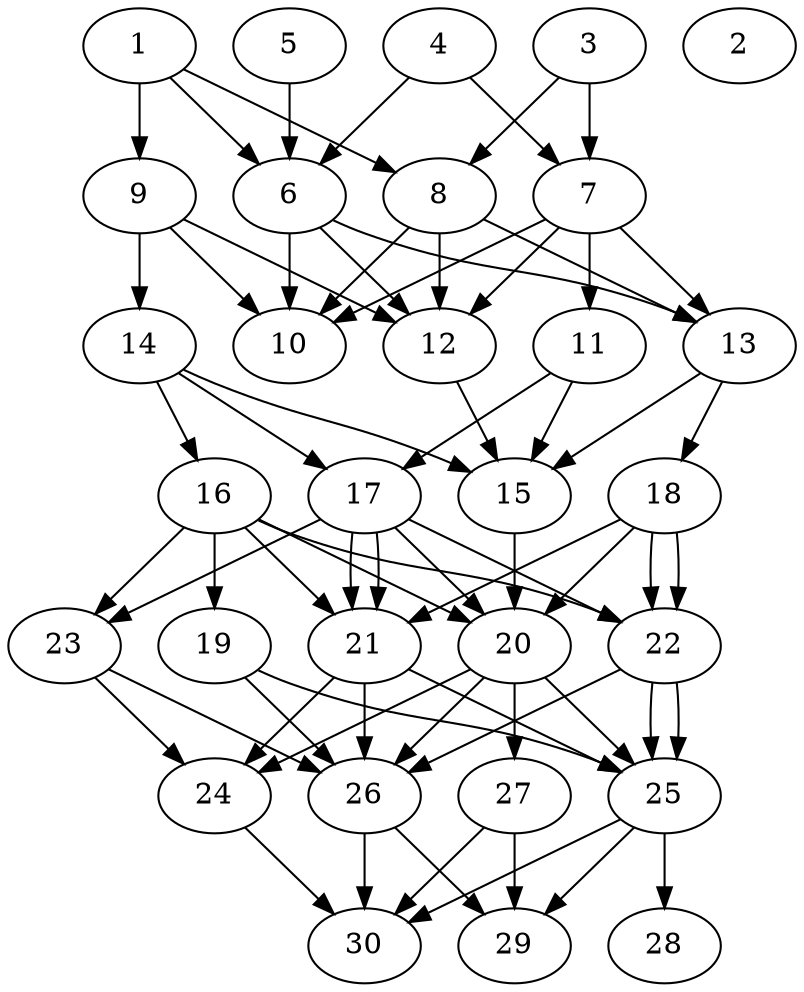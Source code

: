 // DAG automatically generated by daggen at Thu Oct  3 14:04:18 2019
// ./daggen --dot -n 30 --ccr 0.3 --fat 0.5 --regular 0.9 --density 0.9 --mindata 5242880 --maxdata 52428800 
digraph G {
  1 [size="142380373", alpha="0.04", expect_size="42714112"] 
  1 -> 6 [size ="42714112"]
  1 -> 8 [size ="42714112"]
  1 -> 9 [size ="42714112"]
  2 [size="101379413", alpha="0.01", expect_size="30413824"] 
  3 [size="137577813", alpha="0.01", expect_size="41273344"] 
  3 -> 7 [size ="41273344"]
  3 -> 8 [size ="41273344"]
  4 [size="154122240", alpha="0.12", expect_size="46236672"] 
  4 -> 6 [size ="46236672"]
  4 -> 7 [size ="46236672"]
  5 [size="19391147", alpha="0.14", expect_size="5817344"] 
  5 -> 6 [size ="5817344"]
  6 [size="33467733", alpha="0.14", expect_size="10040320"] 
  6 -> 10 [size ="10040320"]
  6 -> 12 [size ="10040320"]
  6 -> 13 [size ="10040320"]
  7 [size="94109013", alpha="0.07", expect_size="28232704"] 
  7 -> 10 [size ="28232704"]
  7 -> 11 [size ="28232704"]
  7 -> 12 [size ="28232704"]
  7 -> 13 [size ="28232704"]
  8 [size="25719467", alpha="0.16", expect_size="7715840"] 
  8 -> 10 [size ="7715840"]
  8 -> 12 [size ="7715840"]
  8 -> 13 [size ="7715840"]
  9 [size="128768000", alpha="0.14", expect_size="38630400"] 
  9 -> 10 [size ="38630400"]
  9 -> 12 [size ="38630400"]
  9 -> 14 [size ="38630400"]
  10 [size="31098880", alpha="0.19", expect_size="9329664"] 
  11 [size="26760533", alpha="0.17", expect_size="8028160"] 
  11 -> 15 [size ="8028160"]
  11 -> 17 [size ="8028160"]
  12 [size="55654400", alpha="0.04", expect_size="16696320"] 
  12 -> 15 [size ="16696320"]
  13 [size="61992960", alpha="0.05", expect_size="18597888"] 
  13 -> 15 [size ="18597888"]
  13 -> 18 [size ="18597888"]
  14 [size="67338240", alpha="0.13", expect_size="20201472"] 
  14 -> 15 [size ="20201472"]
  14 -> 16 [size ="20201472"]
  14 -> 17 [size ="20201472"]
  15 [size="163928747", alpha="0.16", expect_size="49178624"] 
  15 -> 20 [size ="49178624"]
  16 [size="116142080", alpha="0.16", expect_size="34842624"] 
  16 -> 19 [size ="34842624"]
  16 -> 20 [size ="34842624"]
  16 -> 21 [size ="34842624"]
  16 -> 22 [size ="34842624"]
  16 -> 23 [size ="34842624"]
  17 [size="71304533", alpha="0.13", expect_size="21391360"] 
  17 -> 20 [size ="21391360"]
  17 -> 21 [size ="21391360"]
  17 -> 21 [size ="21391360"]
  17 -> 22 [size ="21391360"]
  17 -> 23 [size ="21391360"]
  18 [size="128389120", alpha="0.09", expect_size="38516736"] 
  18 -> 20 [size ="38516736"]
  18 -> 21 [size ="38516736"]
  18 -> 22 [size ="38516736"]
  18 -> 22 [size ="38516736"]
  19 [size="96314027", alpha="0.11", expect_size="28894208"] 
  19 -> 25 [size ="28894208"]
  19 -> 26 [size ="28894208"]
  20 [size="48660480", alpha="0.06", expect_size="14598144"] 
  20 -> 24 [size ="14598144"]
  20 -> 25 [size ="14598144"]
  20 -> 26 [size ="14598144"]
  20 -> 27 [size ="14598144"]
  21 [size="41086293", alpha="0.17", expect_size="12325888"] 
  21 -> 24 [size ="12325888"]
  21 -> 25 [size ="12325888"]
  21 -> 26 [size ="12325888"]
  22 [size="19101013", alpha="0.20", expect_size="5730304"] 
  22 -> 25 [size ="5730304"]
  22 -> 25 [size ="5730304"]
  22 -> 26 [size ="5730304"]
  23 [size="52094293", alpha="0.17", expect_size="15628288"] 
  23 -> 24 [size ="15628288"]
  23 -> 26 [size ="15628288"]
  24 [size="94883840", alpha="0.12", expect_size="28465152"] 
  24 -> 30 [size ="28465152"]
  25 [size="40792747", alpha="0.07", expect_size="12237824"] 
  25 -> 28 [size ="12237824"]
  25 -> 29 [size ="12237824"]
  25 -> 30 [size ="12237824"]
  26 [size="169762133", alpha="0.04", expect_size="50928640"] 
  26 -> 29 [size ="50928640"]
  26 -> 30 [size ="50928640"]
  27 [size="140206080", alpha="0.10", expect_size="42061824"] 
  27 -> 29 [size ="42061824"]
  27 -> 30 [size ="42061824"]
  28 [size="88135680", alpha="0.18", expect_size="26440704"] 
  29 [size="158808747", alpha="0.00", expect_size="47642624"] 
  30 [size="84671147", alpha="0.04", expect_size="25401344"] 
}
